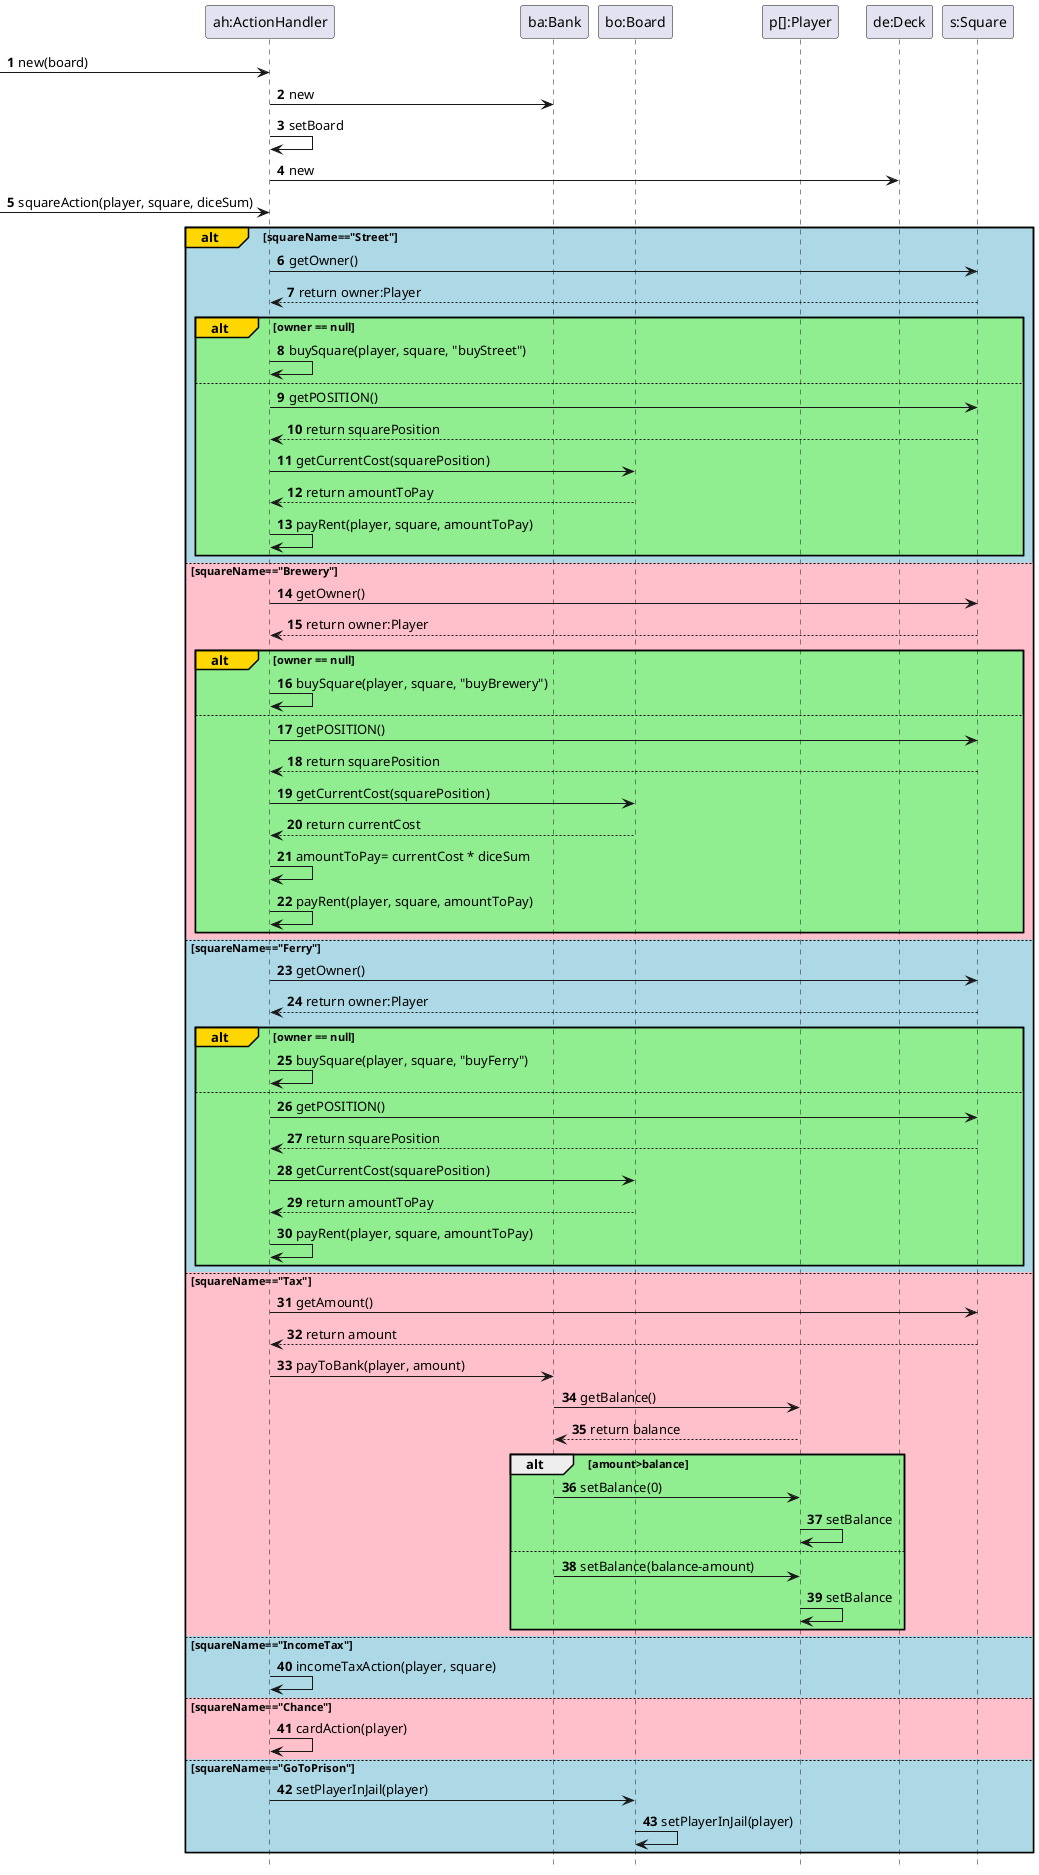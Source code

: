 @startuml
'https://plantuml.com/sequence-diagram

autonumber
hide footbox

Participant "ah:ActionHandler" as actionHandler
Participant "ba:Bank" as bank
Participant "bo:Board" as board
Participant "p[]:Player" as player
Participant "de:Deck" as deck
Participant "s:Square" as square


-> actionHandler: new(board)
actionHandler -> bank:new
actionHandler -> actionHandler:setBoard
actionHandler -> deck:new


-> actionHandler : squareAction(player, square, diceSum)
alt#Gold #LightBlue squareName=="Street"
    actionHandler -> square:getOwner()
    actionHandler <-- square:return owner:Player
    alt#Gold #LightGreen owner == null
        actionHandler->actionHandler:buySquare(player, square, "buyStreet")
    else #LightGreen
        actionHandler->square:getPOSITION()
        actionHandler<--square:return squarePosition
        actionHandler->board:getCurrentCost(squarePosition)
        actionHandler<--board: return amountToPay
        actionHandler->actionHandler:payRent(player, square, amountToPay)
    end

else #Pink squareName=="Brewery"
    actionHandler -> square:getOwner()
    actionHandler <-- square:return owner:Player
    alt#Gold #LightGreen owner == null
        actionHandler->actionHandler:buySquare(player, square, "buyBrewery")
    else #LightGreen
        actionHandler->square:getPOSITION()
        actionHandler<--square:return squarePosition
        actionHandler->board:getCurrentCost(squarePosition)
        actionHandler<--board: return currentCost
        actionHandler->actionHandler:amountToPay= currentCost * diceSum
        actionHandler->actionHandler:payRent(player, square, amountToPay)
    end

else #LightBlue squareName=="Ferry"
    actionHandler -> square:getOwner()
    actionHandler <-- square:return owner:Player
    alt#Gold #LightGreen owner == null
        actionHandler->actionHandler:buySquare(player, square, "buyFerry")
    else #LightGreen
        actionHandler->square:getPOSITION()
        actionHandler<--square:return squarePosition
        actionHandler->board:getCurrentCost(squarePosition)
        actionHandler<--board: return amountToPay
        actionHandler->actionHandler:payRent(player, square, amountToPay)
    end

else #Pink squareName=="Tax"
    actionHandler->square:getAmount()
    actionHandler<--square:return amount
    actionHandler->bank:payToBank(player, amount)
    bank->player:getBalance()
    bank<--player:return balance
    alt #LightGreen amount>balance
        bank->player:setBalance(0)
        player->player: setBalance
    else
        bank->player:setBalance(balance-amount)
        player->player: setBalance
    end
else #LightBlue squareName=="IncomeTax"
      actionHandler->actionHandler:incomeTaxAction(player, square)

else #Pink squareName=="Chance"
      actionHandler->actionHandler:cardAction(player)

else #LightBlue squareName=="GoToPrison"
      actionHandler->board:setPlayerInJail(player)
      board->board:setPlayerInJail(player)
end

@enduml